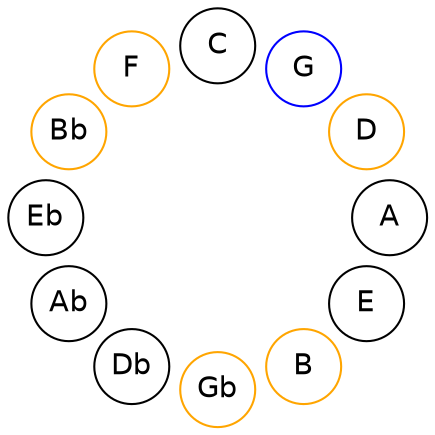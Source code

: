 
graph {

layout = circo;
mindist = .1

node [shape = circle, fontname = Helvetica, margin = 0]
edge [style=invis]

subgraph 1 {
	E -- B -- Gb -- Db -- Ab -- Eb -- Bb -- F -- C -- G -- D -- A -- E
}

B [color=orange];
Gb [color=orange];
Bb [color=orange];
F [color=orange];
G [color=blue];
D [color=orange];
}
